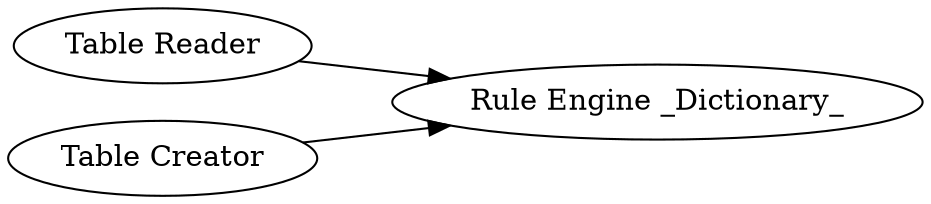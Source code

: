 digraph {
	1 [label="Table Reader"]
	2 [label="Table Creator"]
	3 [label="Rule Engine _Dictionary_"]
	1 -> 3
	2 -> 3
	rankdir=LR
}
